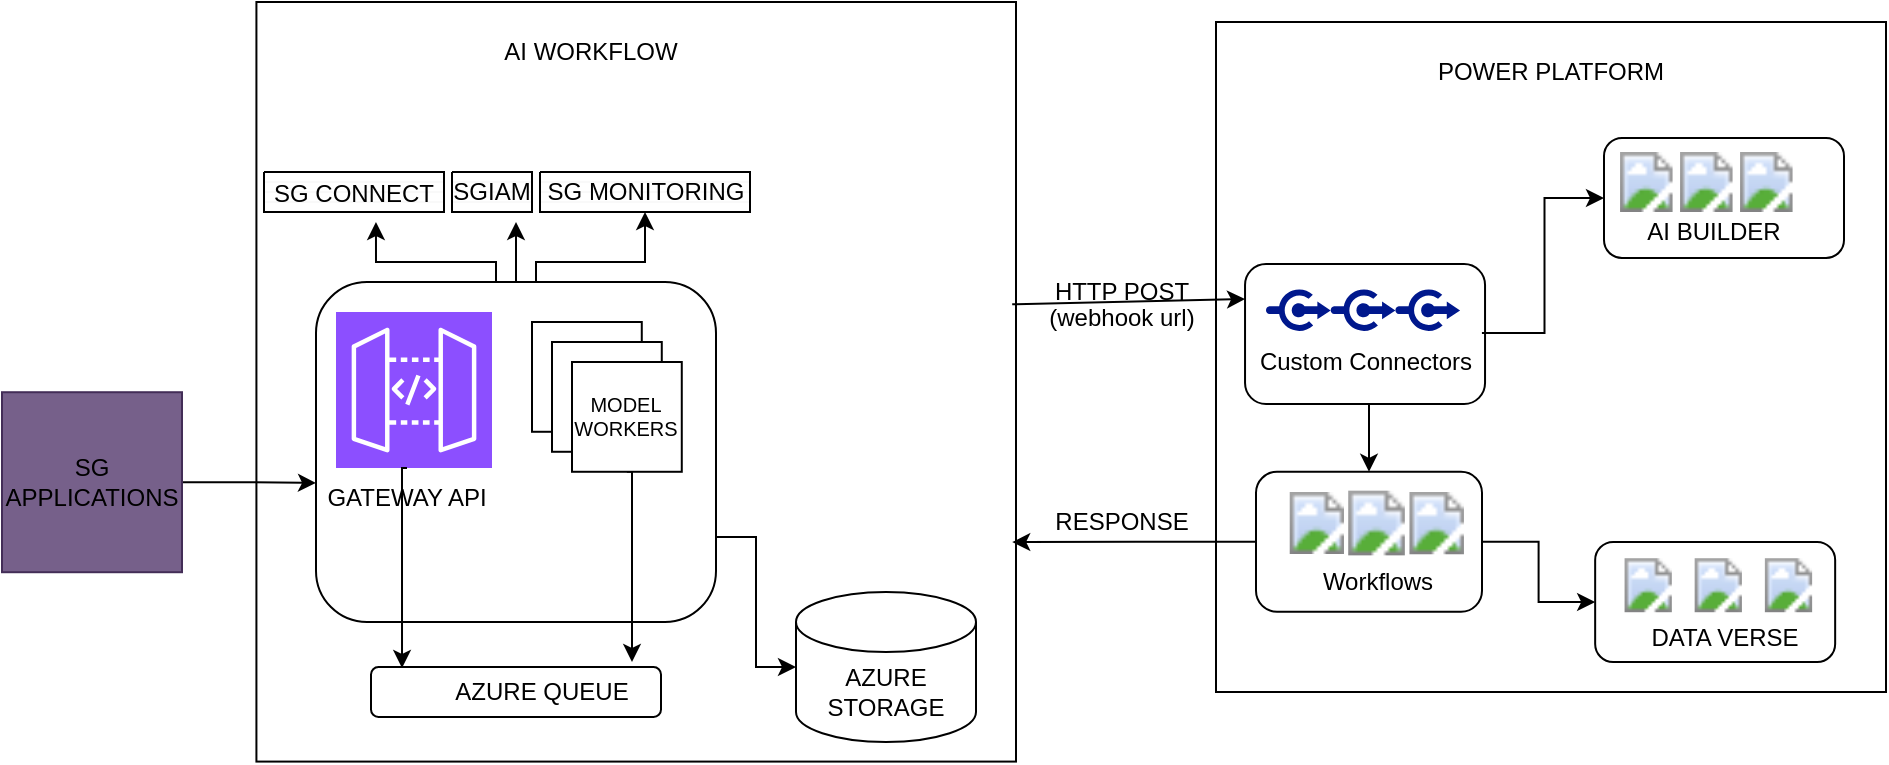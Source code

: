 <mxfile version="26.2.12">
  <diagram name="Page-1" id="-ZEGbbb4KFgpcQj7vi7V">
    <mxGraphModel dx="866" dy="482" grid="1" gridSize="10" guides="1" tooltips="1" connect="1" arrows="1" fold="1" page="1" pageScale="1" pageWidth="850" pageHeight="1100" math="0" shadow="0">
      <root>
        <mxCell id="0" />
        <mxCell id="1" parent="0" />
        <mxCell id="Of06rXtQwyT8jazibSlD-1" value="" style="whiteSpace=wrap;html=1;aspect=fixed;" vertex="1" parent="1">
          <mxGeometry x="137.21" y="40" width="379.79" height="379.79" as="geometry" />
        </mxCell>
        <mxCell id="Of06rXtQwyT8jazibSlD-2" value="" style="whiteSpace=wrap;html=1;aspect=fixed;" vertex="1" parent="1">
          <mxGeometry x="617" y="50" width="335" height="335" as="geometry" />
        </mxCell>
        <mxCell id="Of06rXtQwyT8jazibSlD-101" style="edgeStyle=orthogonalEdgeStyle;rounded=0;orthogonalLoop=1;jettySize=auto;html=1;exitX=1;exitY=0.5;exitDx=0;exitDy=0;entryX=0;entryY=0.5;entryDx=0;entryDy=0;" edge="1" parent="1" source="Of06rXtQwyT8jazibSlD-12" target="Of06rXtQwyT8jazibSlD-89">
          <mxGeometry relative="1" as="geometry" />
        </mxCell>
        <mxCell id="Of06rXtQwyT8jazibSlD-12" value="" style="rounded=1;whiteSpace=wrap;html=1;" vertex="1" parent="1">
          <mxGeometry x="637" y="274.89" width="113" height="70" as="geometry" />
        </mxCell>
        <mxCell id="Of06rXtQwyT8jazibSlD-13" value="" style="image;aspect=fixed;html=1;points=[];align=center;fontSize=12;image=img/lib/azure2/power_platform/PowerAutomate.svg;" vertex="1" parent="1">
          <mxGeometry x="647.85" y="285" width="39.15" height="31" as="geometry" />
        </mxCell>
        <mxCell id="Of06rXtQwyT8jazibSlD-14" value="Workflows" style="text;html=1;align=center;verticalAlign=middle;whiteSpace=wrap;rounded=0;" vertex="1" parent="1">
          <mxGeometry x="667.85" y="320" width="60" height="20" as="geometry" />
        </mxCell>
        <mxCell id="Of06rXtQwyT8jazibSlD-15" value="" style="image;aspect=fixed;html=1;points=[];align=center;fontSize=12;image=img/lib/azure2/power_platform/PowerAutomate.svg;" vertex="1" parent="1">
          <mxGeometry x="676.84" y="284.33" width="40.85" height="32.35" as="geometry" />
        </mxCell>
        <mxCell id="Of06rXtQwyT8jazibSlD-16" value="" style="image;aspect=fixed;html=1;points=[];align=center;fontSize=12;image=img/lib/azure2/power_platform/PowerAutomate.svg;" vertex="1" parent="1">
          <mxGeometry x="707.69" y="285" width="39.31" height="31.13" as="geometry" />
        </mxCell>
        <mxCell id="Of06rXtQwyT8jazibSlD-102" style="edgeStyle=orthogonalEdgeStyle;rounded=0;orthogonalLoop=1;jettySize=auto;html=1;exitX=0.5;exitY=1;exitDx=0;exitDy=0;entryX=0.5;entryY=0;entryDx=0;entryDy=0;" edge="1" parent="1" source="Of06rXtQwyT8jazibSlD-17" target="Of06rXtQwyT8jazibSlD-12">
          <mxGeometry relative="1" as="geometry" />
        </mxCell>
        <mxCell id="Of06rXtQwyT8jazibSlD-17" value="" style="rounded=1;whiteSpace=wrap;html=1;" vertex="1" parent="1">
          <mxGeometry x="631.52" y="171" width="120" height="70" as="geometry" />
        </mxCell>
        <mxCell id="Of06rXtQwyT8jazibSlD-19" value="POWER PLATFORM" style="text;html=1;align=center;verticalAlign=middle;whiteSpace=wrap;rounded=0;" vertex="1" parent="1">
          <mxGeometry x="722" y="60.21" width="125" height="30" as="geometry" />
        </mxCell>
        <mxCell id="Of06rXtQwyT8jazibSlD-103" style="edgeStyle=orthogonalEdgeStyle;rounded=0;orthogonalLoop=1;jettySize=auto;html=1;entryX=0;entryY=0.5;entryDx=0;entryDy=0;exitX=0.987;exitY=0.493;exitDx=0;exitDy=0;exitPerimeter=0;" edge="1" parent="1" source="Of06rXtQwyT8jazibSlD-17" target="Of06rXtQwyT8jazibSlD-84">
          <mxGeometry relative="1" as="geometry">
            <mxPoint x="760" y="205" as="sourcePoint" />
          </mxGeometry>
        </mxCell>
        <mxCell id="Of06rXtQwyT8jazibSlD-25" value="Custom Connectors" style="text;html=1;align=center;verticalAlign=middle;whiteSpace=wrap;rounded=0;" vertex="1" parent="1">
          <mxGeometry x="637" y="205.11" width="110" height="30" as="geometry" />
        </mxCell>
        <mxCell id="Of06rXtQwyT8jazibSlD-26" value="" style="sketch=0;aspect=fixed;pointerEvents=1;shadow=0;dashed=0;html=1;strokeColor=none;labelPosition=center;verticalLabelPosition=bottom;verticalAlign=top;align=center;fillColor=#00188D;shape=mxgraph.mscae.enterprise.connectors" vertex="1" parent="1">
          <mxGeometry x="642" y="183.11" width="32.35" height="22" as="geometry" />
        </mxCell>
        <mxCell id="Of06rXtQwyT8jazibSlD-27" value="" style="sketch=0;aspect=fixed;pointerEvents=1;shadow=0;dashed=0;html=1;strokeColor=none;labelPosition=center;verticalLabelPosition=bottom;verticalAlign=top;align=center;fillColor=#00188D;shape=mxgraph.mscae.enterprise.connectors" vertex="1" parent="1">
          <mxGeometry x="674.35" y="183.11" width="32.35" height="22" as="geometry" />
        </mxCell>
        <mxCell id="Of06rXtQwyT8jazibSlD-28" value="" style="sketch=0;aspect=fixed;pointerEvents=1;shadow=0;dashed=0;html=1;strokeColor=none;labelPosition=center;verticalLabelPosition=bottom;verticalAlign=top;align=center;fillColor=#00188D;shape=mxgraph.mscae.enterprise.connectors" vertex="1" parent="1">
          <mxGeometry x="706.7" y="183.11" width="32.35" height="22" as="geometry" />
        </mxCell>
        <mxCell id="Of06rXtQwyT8jazibSlD-29" value="AI WORKFLOW" style="text;html=1;align=center;verticalAlign=middle;whiteSpace=wrap;rounded=0;" vertex="1" parent="1">
          <mxGeometry x="242" y="50" width="125" height="30" as="geometry" />
        </mxCell>
        <mxCell id="Of06rXtQwyT8jazibSlD-49" style="edgeStyle=orthogonalEdgeStyle;rounded=0;orthogonalLoop=1;jettySize=auto;html=1;exitX=0.5;exitY=0;exitDx=0;exitDy=0;entryX=0.5;entryY=1;entryDx=0;entryDy=0;" edge="1" parent="1">
          <mxGeometry relative="1" as="geometry">
            <mxPoint x="279" y="180" as="sourcePoint" />
            <mxPoint x="267" y="150" as="targetPoint" />
          </mxGeometry>
        </mxCell>
        <mxCell id="Of06rXtQwyT8jazibSlD-50" style="edgeStyle=orthogonalEdgeStyle;rounded=0;orthogonalLoop=1;jettySize=auto;html=1;exitX=0.5;exitY=0;exitDx=0;exitDy=0;entryX=0.5;entryY=1;entryDx=0;entryDy=0;" edge="1" parent="1" source="Of06rXtQwyT8jazibSlD-32" target="Of06rXtQwyT8jazibSlD-45">
          <mxGeometry relative="1" as="geometry">
            <Array as="points">
              <mxPoint x="277" y="180" />
              <mxPoint x="277" y="170" />
              <mxPoint x="332" y="170" />
            </Array>
          </mxGeometry>
        </mxCell>
        <mxCell id="Of06rXtQwyT8jazibSlD-53" style="edgeStyle=orthogonalEdgeStyle;rounded=0;orthogonalLoop=1;jettySize=auto;html=1;exitX=0.5;exitY=0;exitDx=0;exitDy=0;entryX=0.622;entryY=1.286;entryDx=0;entryDy=0;entryPerimeter=0;" edge="1" parent="1" source="Of06rXtQwyT8jazibSlD-32" target="Of06rXtQwyT8jazibSlD-43">
          <mxGeometry relative="1" as="geometry">
            <Array as="points">
              <mxPoint x="257" y="180" />
              <mxPoint x="257" y="170" />
              <mxPoint x="197" y="170" />
            </Array>
          </mxGeometry>
        </mxCell>
        <mxCell id="Of06rXtQwyT8jazibSlD-69" style="edgeStyle=orthogonalEdgeStyle;rounded=0;orthogonalLoop=1;jettySize=auto;html=1;exitX=1;exitY=0.75;exitDx=0;exitDy=0;" edge="1" parent="1" source="Of06rXtQwyT8jazibSlD-32" target="Of06rXtQwyT8jazibSlD-33">
          <mxGeometry relative="1" as="geometry" />
        </mxCell>
        <mxCell id="Of06rXtQwyT8jazibSlD-32" value="" style="rounded=1;whiteSpace=wrap;html=1;" vertex="1" parent="1">
          <mxGeometry x="167" y="180" width="200" height="170" as="geometry" />
        </mxCell>
        <mxCell id="Of06rXtQwyT8jazibSlD-33" value="" style="shape=cylinder3;whiteSpace=wrap;html=1;boundedLbl=1;backgroundOutline=1;size=15;" vertex="1" parent="1">
          <mxGeometry x="407" y="335" width="90" height="75" as="geometry" />
        </mxCell>
        <mxCell id="Of06rXtQwyT8jazibSlD-34" value="" style="verticalLabelPosition=bottom;verticalAlign=top;html=1;shape=mxgraph.basic.patternFillRect;fillStyle=hor;step=5;fillStrokeWidth=0.2;fillStrokeColor=#dddddd;" vertex="1" parent="1">
          <mxGeometry x="141" y="125" width="90" height="20" as="geometry" />
        </mxCell>
        <mxCell id="Of06rXtQwyT8jazibSlD-35" value="" style="verticalLabelPosition=bottom;verticalAlign=top;html=1;shape=mxgraph.basic.patternFillRect;fillStyle=hor;step=5;fillStrokeWidth=0.2;fillStrokeColor=#dddddd;" vertex="1" parent="1">
          <mxGeometry x="235" y="125" width="40" height="20" as="geometry" />
        </mxCell>
        <mxCell id="Of06rXtQwyT8jazibSlD-36" value="" style="verticalLabelPosition=bottom;verticalAlign=top;html=1;shape=mxgraph.basic.patternFillRect;fillStyle=hor;step=5;fillStrokeWidth=0.2;fillStrokeColor=#dddddd;" vertex="1" parent="1">
          <mxGeometry x="279" y="125" width="105" height="20" as="geometry" />
        </mxCell>
        <mxCell id="Of06rXtQwyT8jazibSlD-37" value="" style="sketch=0;points=[[0,0,0],[0.25,0,0],[0.5,0,0],[0.75,0,0],[1,0,0],[0,1,0],[0.25,1,0],[0.5,1,0],[0.75,1,0],[1,1,0],[0,0.25,0],[0,0.5,0],[0,0.75,0],[1,0.25,0],[1,0.5,0],[1,0.75,0]];outlineConnect=0;fontColor=#232F3E;fillColor=#8C4FFF;strokeColor=#ffffff;dashed=0;verticalLabelPosition=bottom;verticalAlign=top;align=center;html=1;fontSize=12;fontStyle=0;aspect=fixed;shape=mxgraph.aws4.resourceIcon;resIcon=mxgraph.aws4.api_gateway;" vertex="1" parent="1">
          <mxGeometry x="177" y="195" width="78" height="78" as="geometry" />
        </mxCell>
        <mxCell id="Of06rXtQwyT8jazibSlD-38" value="AZURE STORAGE" style="text;html=1;align=center;verticalAlign=middle;whiteSpace=wrap;rounded=0;" vertex="1" parent="1">
          <mxGeometry x="422" y="370" width="60" height="30" as="geometry" />
        </mxCell>
        <mxCell id="Of06rXtQwyT8jazibSlD-40" value="" style="rounded=1;whiteSpace=wrap;html=1;" vertex="1" parent="1">
          <mxGeometry x="194.5" y="372.5" width="145" height="25" as="geometry" />
        </mxCell>
        <mxCell id="Of06rXtQwyT8jazibSlD-41" value="AZURE QUEUE" style="text;html=1;align=center;verticalAlign=middle;whiteSpace=wrap;rounded=0;" vertex="1" parent="1">
          <mxGeometry x="235" y="370" width="90" height="30" as="geometry" />
        </mxCell>
        <mxCell id="Of06rXtQwyT8jazibSlD-42" value="GATEWAY API" style="text;html=1;align=center;verticalAlign=middle;whiteSpace=wrap;rounded=0;" vertex="1" parent="1">
          <mxGeometry x="167" y="273" width="91" height="30" as="geometry" />
        </mxCell>
        <mxCell id="Of06rXtQwyT8jazibSlD-43" value="SG CONNECT" style="text;html=1;align=center;verticalAlign=middle;whiteSpace=wrap;rounded=0;" vertex="1" parent="1">
          <mxGeometry x="141" y="127.5" width="90" height="17.5" as="geometry" />
        </mxCell>
        <mxCell id="Of06rXtQwyT8jazibSlD-44" value="SGIAM" style="text;html=1;align=center;verticalAlign=middle;whiteSpace=wrap;rounded=0;" vertex="1" parent="1">
          <mxGeometry x="225" y="120" width="60" height="30" as="geometry" />
        </mxCell>
        <mxCell id="Of06rXtQwyT8jazibSlD-45" value="SG MONITORING" style="text;html=1;align=center;verticalAlign=middle;whiteSpace=wrap;rounded=0;" vertex="1" parent="1">
          <mxGeometry x="271.5" y="125.0" width="120" height="20" as="geometry" />
        </mxCell>
        <mxCell id="Of06rXtQwyT8jazibSlD-59" style="edgeStyle=orthogonalEdgeStyle;rounded=0;orthogonalLoop=1;jettySize=auto;html=1;exitX=1;exitY=0.5;exitDx=0;exitDy=0;entryX=0;entryY=0.25;entryDx=0;entryDy=0;" edge="1" parent="1" source="Of06rXtQwyT8jazibSlD-54" target="Of06rXtQwyT8jazibSlD-42">
          <mxGeometry relative="1" as="geometry" />
        </mxCell>
        <mxCell id="Of06rXtQwyT8jazibSlD-54" value="" style="whiteSpace=wrap;html=1;aspect=fixed;fillColor=#76608a;fontColor=#ffffff;strokeColor=#432D57;" vertex="1" parent="1">
          <mxGeometry x="10" y="235.11" width="90" height="90" as="geometry" />
        </mxCell>
        <mxCell id="Of06rXtQwyT8jazibSlD-55" value="SG APPLICATIONS" style="text;html=1;align=center;verticalAlign=middle;whiteSpace=wrap;rounded=0;" vertex="1" parent="1">
          <mxGeometry x="20" y="265.11" width="70" height="30" as="geometry" />
        </mxCell>
        <mxCell id="Of06rXtQwyT8jazibSlD-62" value="" style="whiteSpace=wrap;html=1;aspect=fixed;" vertex="1" parent="1">
          <mxGeometry x="275" y="200.0" width="54.89" height="54.89" as="geometry" />
        </mxCell>
        <mxCell id="Of06rXtQwyT8jazibSlD-64" value="" style="whiteSpace=wrap;html=1;aspect=fixed;" vertex="1" parent="1">
          <mxGeometry x="285" y="210.0" width="54.89" height="54.89" as="geometry" />
        </mxCell>
        <mxCell id="Of06rXtQwyT8jazibSlD-68" style="edgeStyle=orthogonalEdgeStyle;rounded=0;orthogonalLoop=1;jettySize=auto;html=1;exitX=0.5;exitY=1;exitDx=0;exitDy=0;entryX=1;entryY=0;entryDx=0;entryDy=0;" edge="1" parent="1" source="Of06rXtQwyT8jazibSlD-65" target="Of06rXtQwyT8jazibSlD-41">
          <mxGeometry relative="1" as="geometry">
            <Array as="points">
              <mxPoint x="325" y="275" />
            </Array>
          </mxGeometry>
        </mxCell>
        <mxCell id="Of06rXtQwyT8jazibSlD-65" value="" style="whiteSpace=wrap;html=1;aspect=fixed;" vertex="1" parent="1">
          <mxGeometry x="295" y="220.0" width="54.89" height="54.89" as="geometry" />
        </mxCell>
        <mxCell id="Of06rXtQwyT8jazibSlD-66" value="MODEL WORKERS" style="text;html=1;align=center;verticalAlign=middle;whiteSpace=wrap;rounded=0;fontSize=10;" vertex="1" parent="1">
          <mxGeometry x="292.45" y="232.45" width="60" height="30" as="geometry" />
        </mxCell>
        <mxCell id="Of06rXtQwyT8jazibSlD-67" style="edgeStyle=orthogonalEdgeStyle;rounded=0;orthogonalLoop=1;jettySize=auto;html=1;exitX=0.5;exitY=0;exitDx=0;exitDy=0;entryX=0.107;entryY=0.02;entryDx=0;entryDy=0;entryPerimeter=0;" edge="1" parent="1" source="Of06rXtQwyT8jazibSlD-42" target="Of06rXtQwyT8jazibSlD-40">
          <mxGeometry relative="1" as="geometry">
            <Array as="points">
              <mxPoint x="210" y="273" />
            </Array>
          </mxGeometry>
        </mxCell>
        <mxCell id="Of06rXtQwyT8jazibSlD-73" value="" style="endArrow=classic;html=1;rounded=0;exitX=0.995;exitY=0.398;exitDx=0;exitDy=0;exitPerimeter=0;entryX=0;entryY=0.25;entryDx=0;entryDy=0;" edge="1" parent="1" source="Of06rXtQwyT8jazibSlD-1" target="Of06rXtQwyT8jazibSlD-17">
          <mxGeometry width="50" height="50" relative="1" as="geometry">
            <mxPoint x="411" y="280" as="sourcePoint" />
            <mxPoint x="461" y="230" as="targetPoint" />
          </mxGeometry>
        </mxCell>
        <mxCell id="Of06rXtQwyT8jazibSlD-76" value="HTTP POST" style="text;html=1;align=center;verticalAlign=middle;whiteSpace=wrap;rounded=0;" vertex="1" parent="1">
          <mxGeometry x="530" y="170" width="80" height="30" as="geometry" />
        </mxCell>
        <mxCell id="Of06rXtQwyT8jazibSlD-84" value="" style="rounded=1;whiteSpace=wrap;html=1;" vertex="1" parent="1">
          <mxGeometry x="811" y="108" width="120" height="60" as="geometry" />
        </mxCell>
        <mxCell id="Of06rXtQwyT8jazibSlD-85" value="" style="image;aspect=fixed;html=1;points=[];align=center;fontSize=12;image=img/lib/azure2/power_platform/AIBuilder.svg;" vertex="1" parent="1">
          <mxGeometry x="817.16" y="115" width="30" height="30" as="geometry" />
        </mxCell>
        <mxCell id="Of06rXtQwyT8jazibSlD-86" value="" style="image;aspect=fixed;html=1;points=[];align=center;fontSize=12;image=img/lib/azure2/power_platform/AIBuilder.svg;" vertex="1" parent="1">
          <mxGeometry x="847.16" y="115" width="30" height="30" as="geometry" />
        </mxCell>
        <mxCell id="Of06rXtQwyT8jazibSlD-87" value="" style="image;aspect=fixed;html=1;points=[];align=center;fontSize=12;image=img/lib/azure2/power_platform/AIBuilder.svg;" vertex="1" parent="1">
          <mxGeometry x="877.16" y="115" width="30" height="30" as="geometry" />
        </mxCell>
        <mxCell id="Of06rXtQwyT8jazibSlD-88" value="AI BUILDER" style="text;html=1;align=center;verticalAlign=middle;whiteSpace=wrap;rounded=0;" vertex="1" parent="1">
          <mxGeometry x="831.37" y="140" width="70.42" height="30" as="geometry" />
        </mxCell>
        <mxCell id="Of06rXtQwyT8jazibSlD-89" value="" style="rounded=1;whiteSpace=wrap;html=1;" vertex="1" parent="1">
          <mxGeometry x="806.58" y="310" width="120" height="60" as="geometry" />
        </mxCell>
        <mxCell id="Of06rXtQwyT8jazibSlD-90" value="" style="image;aspect=fixed;html=1;points=[];align=center;fontSize=12;image=img/lib/azure2/power_platform/Dataverse.svg;" vertex="1" parent="1">
          <mxGeometry x="815.58" y="318.11" width="35.04" height="27" as="geometry" />
        </mxCell>
        <mxCell id="Of06rXtQwyT8jazibSlD-93" value="" style="image;aspect=fixed;html=1;points=[];align=center;fontSize=12;image=img/lib/azure2/power_platform/Dataverse.svg;" vertex="1" parent="1">
          <mxGeometry x="850.62" y="318.11" width="35.04" height="27" as="geometry" />
        </mxCell>
        <mxCell id="Of06rXtQwyT8jazibSlD-94" value="" style="image;aspect=fixed;html=1;points=[];align=center;fontSize=12;image=img/lib/azure2/power_platform/Dataverse.svg;" vertex="1" parent="1">
          <mxGeometry x="885.73" y="318.11" width="35.04" height="27" as="geometry" />
        </mxCell>
        <mxCell id="Of06rXtQwyT8jazibSlD-95" value="DATA VERSE" style="text;html=1;align=center;verticalAlign=middle;whiteSpace=wrap;rounded=0;" vertex="1" parent="1">
          <mxGeometry x="831.5" y="342.5" width="79" height="30" as="geometry" />
        </mxCell>
        <mxCell id="Of06rXtQwyT8jazibSlD-98" value="(webhook url)" style="text;html=1;align=center;verticalAlign=middle;whiteSpace=wrap;rounded=0;" vertex="1" parent="1">
          <mxGeometry x="530" y="183.11" width="80" height="30" as="geometry" />
        </mxCell>
        <mxCell id="Of06rXtQwyT8jazibSlD-104" style="edgeStyle=orthogonalEdgeStyle;rounded=0;orthogonalLoop=1;jettySize=auto;html=1;exitX=0;exitY=0.5;exitDx=0;exitDy=0;entryX=0.995;entryY=0.711;entryDx=0;entryDy=0;entryPerimeter=0;" edge="1" parent="1" source="Of06rXtQwyT8jazibSlD-12" target="Of06rXtQwyT8jazibSlD-1">
          <mxGeometry relative="1" as="geometry" />
        </mxCell>
        <mxCell id="Of06rXtQwyT8jazibSlD-105" value="RESPONSE" style="text;html=1;align=center;verticalAlign=middle;whiteSpace=wrap;rounded=0;" vertex="1" parent="1">
          <mxGeometry x="545" y="285" width="50" height="30" as="geometry" />
        </mxCell>
      </root>
    </mxGraphModel>
  </diagram>
</mxfile>
